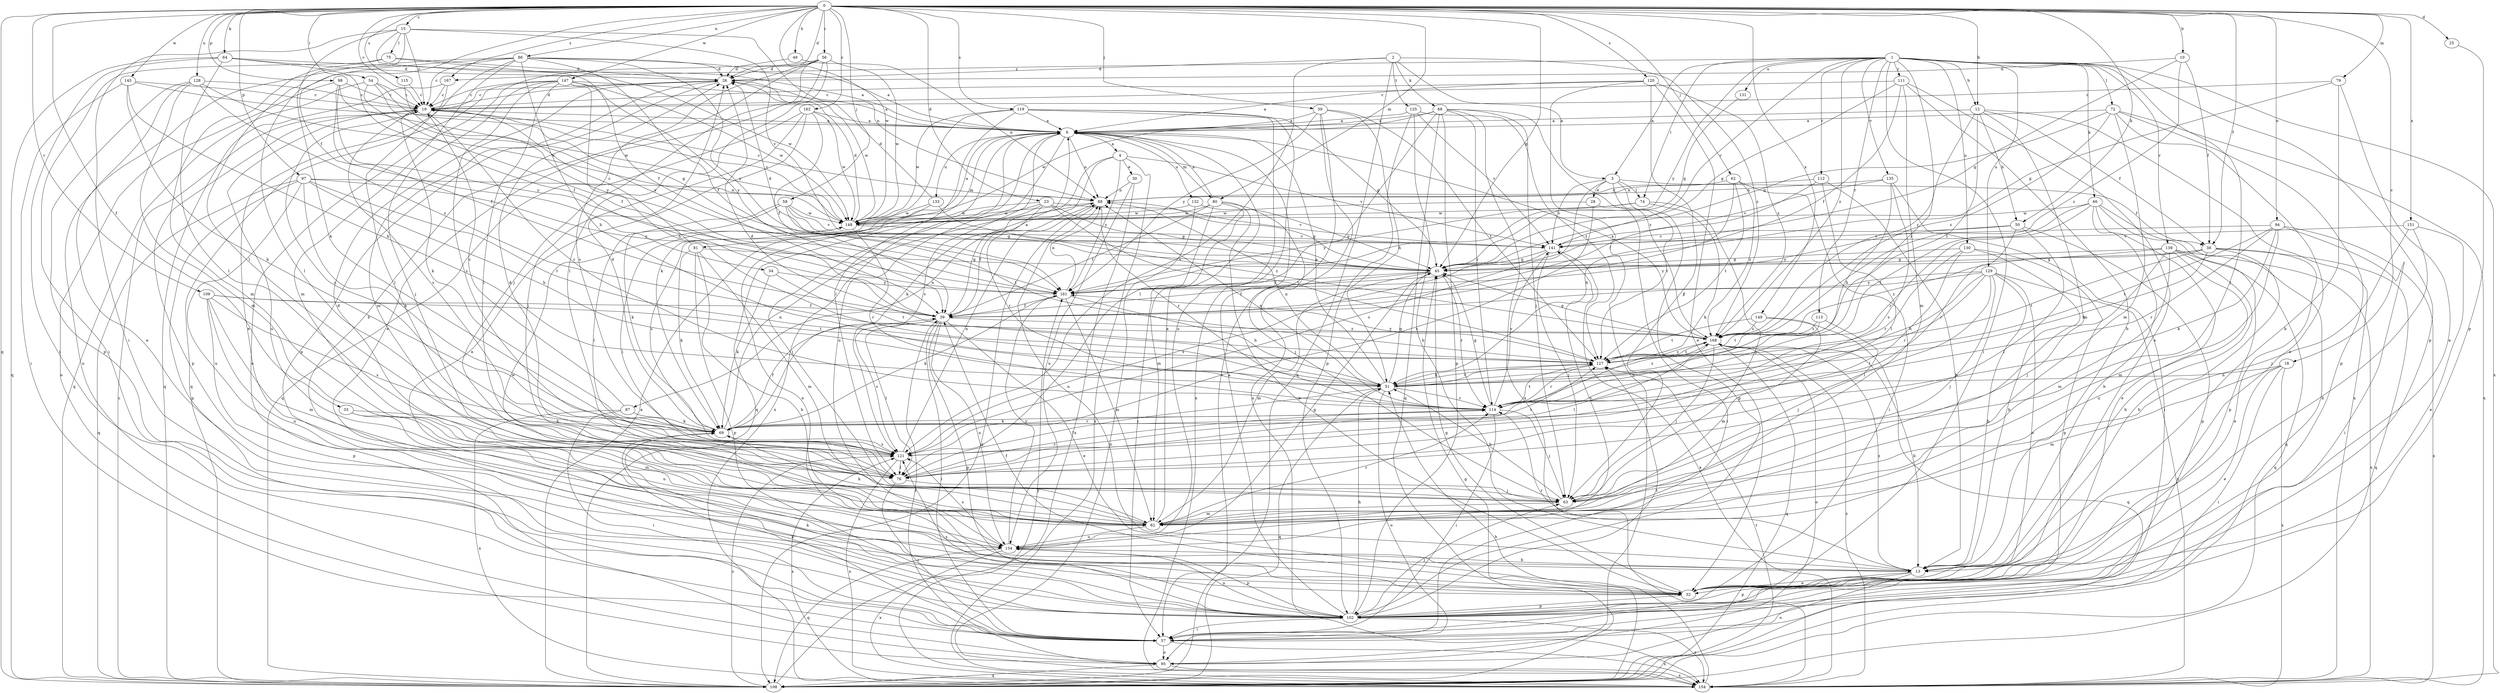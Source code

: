 strict digraph  {
0;
1;
2;
3;
4;
6;
10;
12;
13;
15;
18;
19;
23;
25;
26;
28;
30;
32;
33;
34;
38;
39;
45;
49;
50;
51;
54;
56;
57;
58;
59;
62;
63;
64;
66;
68;
69;
72;
74;
75;
76;
79;
80;
81;
82;
86;
87;
88;
94;
95;
97;
98;
102;
108;
109;
111;
112;
113;
114;
115;
119;
120;
121;
125;
127;
128;
129;
130;
131;
132;
133;
134;
135;
139;
141;
145;
147;
148;
149;
151;
154;
161;
162;
167;
168;
0 -> 10  [label=b];
0 -> 12  [label=b];
0 -> 15  [label=c];
0 -> 18  [label=c];
0 -> 19  [label=c];
0 -> 23  [label=d];
0 -> 25  [label=d];
0 -> 26  [label=d];
0 -> 33  [label=f];
0 -> 34  [label=f];
0 -> 38  [label=f];
0 -> 45  [label=g];
0 -> 49  [label=h];
0 -> 50  [label=h];
0 -> 54  [label=i];
0 -> 56  [label=i];
0 -> 58  [label=j];
0 -> 59  [label=j];
0 -> 62  [label=j];
0 -> 64  [label=k];
0 -> 79  [label=m];
0 -> 80  [label=m];
0 -> 86  [label=n];
0 -> 94  [label=o];
0 -> 97  [label=p];
0 -> 98  [label=p];
0 -> 108  [label=q];
0 -> 109  [label=r];
0 -> 115  [label=s];
0 -> 119  [label=s];
0 -> 120  [label=s];
0 -> 128  [label=u];
0 -> 145  [label=w];
0 -> 147  [label=w];
0 -> 148  [label=w];
0 -> 149  [label=x];
0 -> 151  [label=x];
0 -> 162  [label=z];
0 -> 167  [label=z];
1 -> 3  [label=a];
1 -> 12  [label=b];
1 -> 57  [label=i];
1 -> 63  [label=j];
1 -> 66  [label=k];
1 -> 72  [label=l];
1 -> 74  [label=l];
1 -> 102  [label=p];
1 -> 111  [label=r];
1 -> 112  [label=r];
1 -> 113  [label=r];
1 -> 114  [label=r];
1 -> 129  [label=u];
1 -> 130  [label=u];
1 -> 131  [label=u];
1 -> 135  [label=v];
1 -> 139  [label=v];
1 -> 141  [label=v];
1 -> 154  [label=x];
1 -> 161  [label=y];
1 -> 167  [label=z];
1 -> 168  [label=z];
2 -> 3  [label=a];
2 -> 26  [label=d];
2 -> 68  [label=k];
2 -> 108  [label=q];
2 -> 121  [label=s];
2 -> 125  [label=t];
2 -> 168  [label=z];
3 -> 28  [label=e];
3 -> 38  [label=f];
3 -> 74  [label=l];
3 -> 102  [label=p];
3 -> 121  [label=s];
3 -> 127  [label=t];
3 -> 141  [label=v];
4 -> 30  [label=e];
4 -> 69  [label=k];
4 -> 87  [label=n];
4 -> 141  [label=v];
4 -> 154  [label=x];
4 -> 161  [label=y];
6 -> 4  [label=a];
6 -> 80  [label=m];
6 -> 81  [label=m];
6 -> 88  [label=n];
6 -> 108  [label=q];
6 -> 121  [label=s];
6 -> 132  [label=u];
6 -> 133  [label=u];
6 -> 134  [label=u];
6 -> 154  [label=x];
10 -> 26  [label=d];
10 -> 38  [label=f];
10 -> 45  [label=g];
10 -> 168  [label=z];
12 -> 6  [label=a];
12 -> 38  [label=f];
12 -> 50  [label=h];
12 -> 82  [label=m];
12 -> 127  [label=t];
12 -> 154  [label=x];
12 -> 168  [label=z];
13 -> 32  [label=e];
13 -> 88  [label=n];
13 -> 95  [label=o];
13 -> 102  [label=p];
13 -> 114  [label=r];
13 -> 168  [label=z];
15 -> 19  [label=c];
15 -> 39  [label=f];
15 -> 57  [label=i];
15 -> 69  [label=k];
15 -> 75  [label=l];
15 -> 76  [label=l];
15 -> 88  [label=n];
15 -> 141  [label=v];
18 -> 32  [label=e];
18 -> 51  [label=h];
18 -> 57  [label=i];
18 -> 82  [label=m];
18 -> 154  [label=x];
19 -> 6  [label=a];
19 -> 26  [label=d];
19 -> 69  [label=k];
19 -> 102  [label=p];
19 -> 114  [label=r];
19 -> 121  [label=s];
19 -> 134  [label=u];
23 -> 45  [label=g];
23 -> 63  [label=j];
23 -> 114  [label=r];
23 -> 121  [label=s];
23 -> 127  [label=t];
23 -> 141  [label=v];
23 -> 148  [label=w];
25 -> 102  [label=p];
26 -> 19  [label=c];
26 -> 82  [label=m];
26 -> 102  [label=p];
26 -> 148  [label=w];
28 -> 57  [label=i];
28 -> 121  [label=s];
28 -> 148  [label=w];
30 -> 88  [label=n];
30 -> 134  [label=u];
30 -> 154  [label=x];
32 -> 39  [label=f];
32 -> 45  [label=g];
32 -> 102  [label=p];
33 -> 69  [label=k];
33 -> 82  [label=m];
33 -> 134  [label=u];
34 -> 69  [label=k];
34 -> 127  [label=t];
34 -> 161  [label=y];
38 -> 13  [label=b];
38 -> 32  [label=e];
38 -> 45  [label=g];
38 -> 51  [label=h];
38 -> 108  [label=q];
38 -> 127  [label=t];
38 -> 168  [label=z];
39 -> 6  [label=a];
39 -> 32  [label=e];
39 -> 57  [label=i];
39 -> 76  [label=l];
39 -> 102  [label=p];
39 -> 121  [label=s];
39 -> 134  [label=u];
39 -> 168  [label=z];
45 -> 26  [label=d];
45 -> 39  [label=f];
45 -> 82  [label=m];
45 -> 114  [label=r];
45 -> 161  [label=y];
49 -> 26  [label=d];
49 -> 88  [label=n];
50 -> 76  [label=l];
50 -> 102  [label=p];
50 -> 114  [label=r];
50 -> 141  [label=v];
50 -> 161  [label=y];
51 -> 6  [label=a];
51 -> 26  [label=d];
51 -> 45  [label=g];
51 -> 76  [label=l];
51 -> 88  [label=n];
51 -> 95  [label=o];
51 -> 108  [label=q];
51 -> 114  [label=r];
51 -> 127  [label=t];
51 -> 168  [label=z];
54 -> 19  [label=c];
54 -> 39  [label=f];
54 -> 45  [label=g];
54 -> 108  [label=q];
54 -> 161  [label=y];
56 -> 13  [label=b];
56 -> 26  [label=d];
56 -> 32  [label=e];
56 -> 63  [label=j];
56 -> 76  [label=l];
56 -> 95  [label=o];
56 -> 121  [label=s];
56 -> 148  [label=w];
57 -> 69  [label=k];
57 -> 95  [label=o];
57 -> 154  [label=x];
58 -> 45  [label=g];
58 -> 69  [label=k];
58 -> 76  [label=l];
58 -> 127  [label=t];
58 -> 141  [label=v];
58 -> 148  [label=w];
59 -> 6  [label=a];
59 -> 51  [label=h];
59 -> 57  [label=i];
59 -> 127  [label=t];
59 -> 154  [label=x];
59 -> 161  [label=y];
62 -> 51  [label=h];
62 -> 57  [label=i];
62 -> 88  [label=n];
62 -> 127  [label=t];
62 -> 168  [label=z];
63 -> 51  [label=h];
63 -> 82  [label=m];
64 -> 6  [label=a];
64 -> 26  [label=d];
64 -> 39  [label=f];
64 -> 57  [label=i];
64 -> 76  [label=l];
64 -> 108  [label=q];
66 -> 13  [label=b];
66 -> 32  [label=e];
66 -> 102  [label=p];
66 -> 108  [label=q];
66 -> 114  [label=r];
66 -> 127  [label=t];
66 -> 148  [label=w];
68 -> 6  [label=a];
68 -> 63  [label=j];
68 -> 76  [label=l];
68 -> 102  [label=p];
68 -> 108  [label=q];
68 -> 114  [label=r];
68 -> 148  [label=w];
68 -> 154  [label=x];
68 -> 168  [label=z];
69 -> 26  [label=d];
69 -> 39  [label=f];
69 -> 88  [label=n];
69 -> 114  [label=r];
69 -> 121  [label=s];
72 -> 6  [label=a];
72 -> 32  [label=e];
72 -> 45  [label=g];
72 -> 82  [label=m];
72 -> 102  [label=p];
72 -> 154  [label=x];
72 -> 168  [label=z];
74 -> 63  [label=j];
74 -> 69  [label=k];
74 -> 148  [label=w];
74 -> 161  [label=y];
75 -> 26  [label=d];
75 -> 57  [label=i];
75 -> 82  [label=m];
75 -> 148  [label=w];
76 -> 26  [label=d];
76 -> 57  [label=i];
76 -> 63  [label=j];
76 -> 114  [label=r];
79 -> 13  [label=b];
79 -> 19  [label=c];
79 -> 32  [label=e];
79 -> 45  [label=g];
80 -> 6  [label=a];
80 -> 32  [label=e];
80 -> 39  [label=f];
80 -> 57  [label=i];
80 -> 63  [label=j];
80 -> 82  [label=m];
80 -> 148  [label=w];
81 -> 13  [label=b];
81 -> 19  [label=c];
81 -> 45  [label=g];
81 -> 69  [label=k];
81 -> 82  [label=m];
81 -> 102  [label=p];
82 -> 6  [label=a];
82 -> 26  [label=d];
82 -> 69  [label=k];
82 -> 114  [label=r];
82 -> 134  [label=u];
82 -> 148  [label=w];
86 -> 6  [label=a];
86 -> 19  [label=c];
86 -> 26  [label=d];
86 -> 32  [label=e];
86 -> 39  [label=f];
86 -> 51  [label=h];
86 -> 76  [label=l];
86 -> 82  [label=m];
86 -> 95  [label=o];
86 -> 161  [label=y];
87 -> 19  [label=c];
87 -> 57  [label=i];
87 -> 69  [label=k];
87 -> 154  [label=x];
88 -> 19  [label=c];
88 -> 39  [label=f];
88 -> 45  [label=g];
88 -> 108  [label=q];
88 -> 114  [label=r];
88 -> 148  [label=w];
94 -> 57  [label=i];
94 -> 69  [label=k];
94 -> 82  [label=m];
94 -> 114  [label=r];
94 -> 127  [label=t];
94 -> 141  [label=v];
94 -> 154  [label=x];
95 -> 39  [label=f];
95 -> 108  [label=q];
95 -> 154  [label=x];
97 -> 51  [label=h];
97 -> 69  [label=k];
97 -> 88  [label=n];
97 -> 102  [label=p];
97 -> 108  [label=q];
97 -> 127  [label=t];
97 -> 134  [label=u];
97 -> 161  [label=y];
98 -> 19  [label=c];
98 -> 39  [label=f];
98 -> 95  [label=o];
98 -> 148  [label=w];
98 -> 161  [label=y];
102 -> 6  [label=a];
102 -> 51  [label=h];
102 -> 57  [label=i];
102 -> 63  [label=j];
102 -> 69  [label=k];
102 -> 121  [label=s];
102 -> 127  [label=t];
102 -> 134  [label=u];
102 -> 154  [label=x];
108 -> 6  [label=a];
108 -> 19  [label=c];
108 -> 45  [label=g];
108 -> 121  [label=s];
108 -> 127  [label=t];
108 -> 161  [label=y];
109 -> 39  [label=f];
109 -> 82  [label=m];
109 -> 102  [label=p];
109 -> 121  [label=s];
109 -> 127  [label=t];
109 -> 134  [label=u];
111 -> 13  [label=b];
111 -> 19  [label=c];
111 -> 32  [label=e];
111 -> 39  [label=f];
111 -> 45  [label=g];
111 -> 82  [label=m];
112 -> 13  [label=b];
112 -> 39  [label=f];
112 -> 76  [label=l];
112 -> 88  [label=n];
113 -> 63  [label=j];
113 -> 127  [label=t];
113 -> 168  [label=z];
114 -> 45  [label=g];
114 -> 57  [label=i];
114 -> 63  [label=j];
114 -> 69  [label=k];
114 -> 88  [label=n];
114 -> 127  [label=t];
114 -> 141  [label=v];
115 -> 19  [label=c];
115 -> 161  [label=y];
119 -> 6  [label=a];
119 -> 45  [label=g];
119 -> 69  [label=k];
119 -> 76  [label=l];
119 -> 134  [label=u];
119 -> 148  [label=w];
119 -> 154  [label=x];
120 -> 6  [label=a];
120 -> 19  [label=c];
120 -> 32  [label=e];
120 -> 63  [label=j];
120 -> 95  [label=o];
120 -> 168  [label=z];
121 -> 19  [label=c];
121 -> 76  [label=l];
121 -> 88  [label=n];
121 -> 127  [label=t];
121 -> 154  [label=x];
125 -> 6  [label=a];
125 -> 13  [label=b];
125 -> 102  [label=p];
125 -> 127  [label=t];
125 -> 141  [label=v];
127 -> 51  [label=h];
127 -> 114  [label=r];
127 -> 161  [label=y];
127 -> 168  [label=z];
128 -> 19  [label=c];
128 -> 32  [label=e];
128 -> 82  [label=m];
128 -> 102  [label=p];
128 -> 148  [label=w];
128 -> 168  [label=z];
129 -> 13  [label=b];
129 -> 32  [label=e];
129 -> 39  [label=f];
129 -> 51  [label=h];
129 -> 63  [label=j];
129 -> 76  [label=l];
129 -> 114  [label=r];
129 -> 154  [label=x];
129 -> 161  [label=y];
130 -> 13  [label=b];
130 -> 45  [label=g];
130 -> 76  [label=l];
130 -> 102  [label=p];
130 -> 114  [label=r];
131 -> 45  [label=g];
132 -> 45  [label=g];
132 -> 148  [label=w];
132 -> 154  [label=x];
133 -> 26  [label=d];
133 -> 32  [label=e];
133 -> 148  [label=w];
133 -> 168  [label=z];
134 -> 13  [label=b];
134 -> 45  [label=g];
134 -> 102  [label=p];
134 -> 108  [label=q];
134 -> 121  [label=s];
134 -> 141  [label=v];
134 -> 154  [label=x];
134 -> 161  [label=y];
135 -> 51  [label=h];
135 -> 57  [label=i];
135 -> 88  [label=n];
135 -> 121  [label=s];
135 -> 141  [label=v];
139 -> 13  [label=b];
139 -> 45  [label=g];
139 -> 63  [label=j];
139 -> 82  [label=m];
139 -> 108  [label=q];
139 -> 134  [label=u];
139 -> 154  [label=x];
139 -> 161  [label=y];
141 -> 45  [label=g];
141 -> 63  [label=j];
141 -> 121  [label=s];
141 -> 154  [label=x];
145 -> 6  [label=a];
145 -> 19  [label=c];
145 -> 51  [label=h];
145 -> 57  [label=i];
145 -> 69  [label=k];
147 -> 6  [label=a];
147 -> 19  [label=c];
147 -> 51  [label=h];
147 -> 63  [label=j];
147 -> 76  [label=l];
147 -> 108  [label=q];
147 -> 121  [label=s];
147 -> 148  [label=w];
147 -> 161  [label=y];
148 -> 6  [label=a];
148 -> 19  [label=c];
148 -> 26  [label=d];
148 -> 76  [label=l];
148 -> 114  [label=r];
148 -> 141  [label=v];
149 -> 82  [label=m];
149 -> 108  [label=q];
149 -> 127  [label=t];
149 -> 168  [label=z];
151 -> 13  [label=b];
151 -> 32  [label=e];
151 -> 63  [label=j];
151 -> 141  [label=v];
154 -> 51  [label=h];
154 -> 121  [label=s];
154 -> 168  [label=z];
161 -> 39  [label=f];
161 -> 51  [label=h];
161 -> 69  [label=k];
161 -> 82  [label=m];
161 -> 88  [label=n];
162 -> 6  [label=a];
162 -> 32  [label=e];
162 -> 39  [label=f];
162 -> 63  [label=j];
162 -> 108  [label=q];
162 -> 148  [label=w];
167 -> 19  [label=c];
167 -> 76  [label=l];
167 -> 108  [label=q];
168 -> 6  [label=a];
168 -> 13  [label=b];
168 -> 45  [label=g];
168 -> 63  [label=j];
168 -> 76  [label=l];
168 -> 95  [label=o];
168 -> 108  [label=q];
168 -> 127  [label=t];
}
